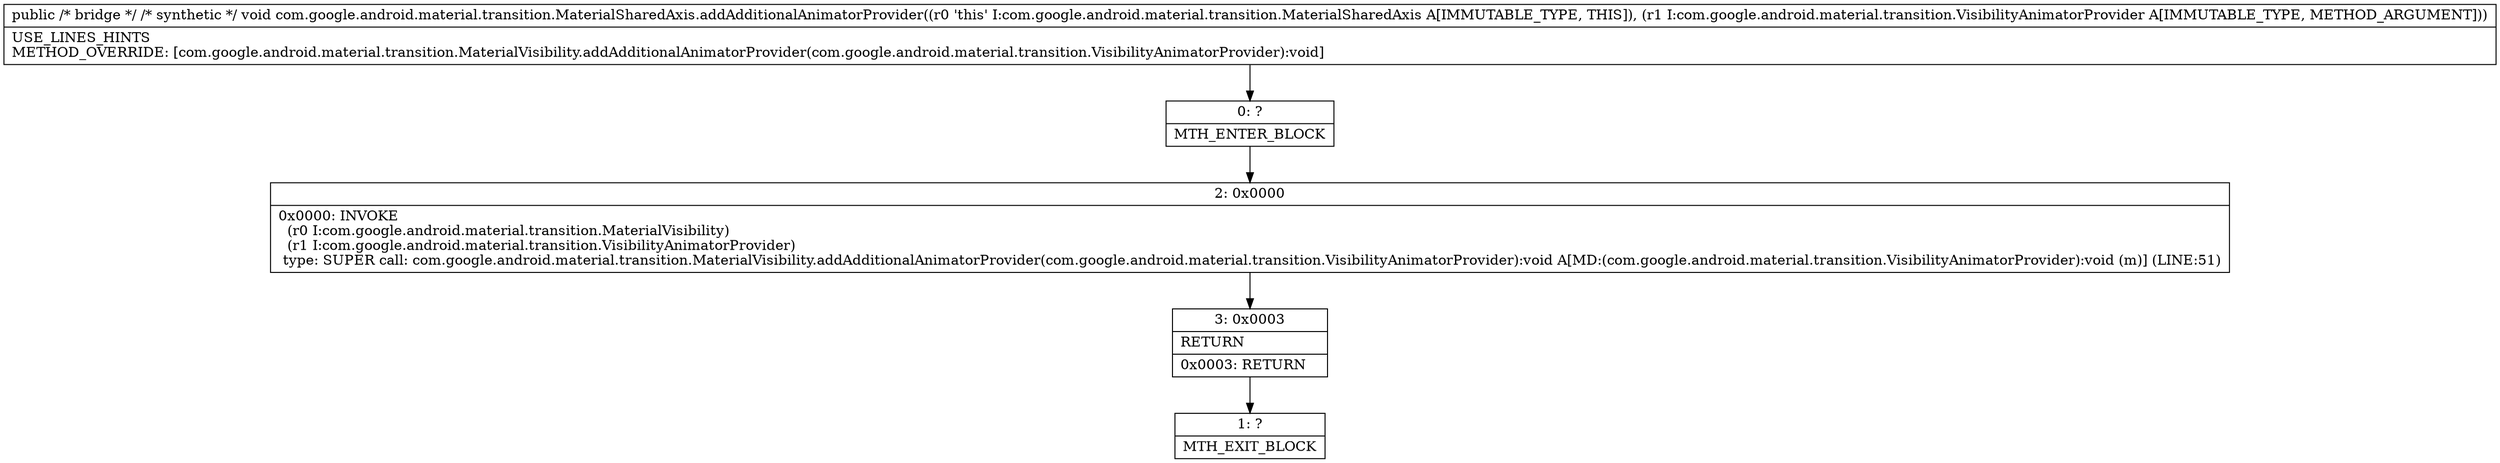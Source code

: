 digraph "CFG forcom.google.android.material.transition.MaterialSharedAxis.addAdditionalAnimatorProvider(Lcom\/google\/android\/material\/transition\/VisibilityAnimatorProvider;)V" {
Node_0 [shape=record,label="{0\:\ ?|MTH_ENTER_BLOCK\l}"];
Node_2 [shape=record,label="{2\:\ 0x0000|0x0000: INVOKE  \l  (r0 I:com.google.android.material.transition.MaterialVisibility)\l  (r1 I:com.google.android.material.transition.VisibilityAnimatorProvider)\l type: SUPER call: com.google.android.material.transition.MaterialVisibility.addAdditionalAnimatorProvider(com.google.android.material.transition.VisibilityAnimatorProvider):void A[MD:(com.google.android.material.transition.VisibilityAnimatorProvider):void (m)] (LINE:51)\l}"];
Node_3 [shape=record,label="{3\:\ 0x0003|RETURN\l|0x0003: RETURN   \l}"];
Node_1 [shape=record,label="{1\:\ ?|MTH_EXIT_BLOCK\l}"];
MethodNode[shape=record,label="{public \/* bridge *\/ \/* synthetic *\/ void com.google.android.material.transition.MaterialSharedAxis.addAdditionalAnimatorProvider((r0 'this' I:com.google.android.material.transition.MaterialSharedAxis A[IMMUTABLE_TYPE, THIS]), (r1 I:com.google.android.material.transition.VisibilityAnimatorProvider A[IMMUTABLE_TYPE, METHOD_ARGUMENT]))  | USE_LINES_HINTS\lMETHOD_OVERRIDE: [com.google.android.material.transition.MaterialVisibility.addAdditionalAnimatorProvider(com.google.android.material.transition.VisibilityAnimatorProvider):void]\l}"];
MethodNode -> Node_0;Node_0 -> Node_2;
Node_2 -> Node_3;
Node_3 -> Node_1;
}

